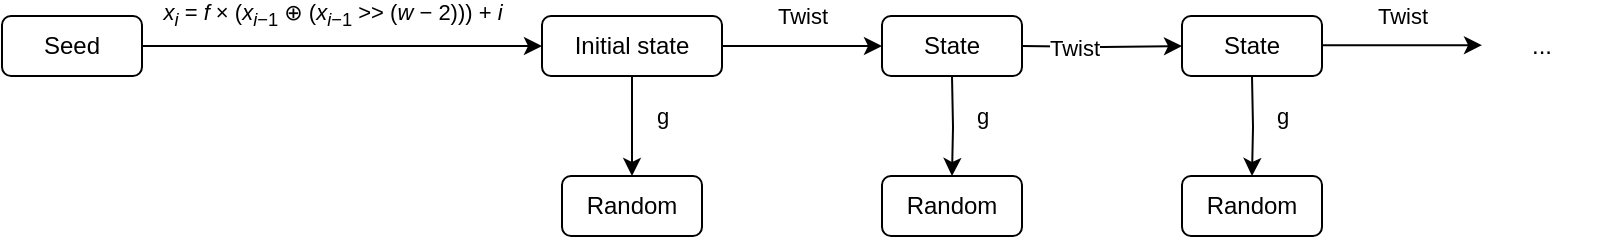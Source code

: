 <mxfile version="15.8.8" type="device"><diagram id="I102dY4Z6s-9dmaW3m6o" name="Page-1"><mxGraphModel dx="572" dy="618" grid="1" gridSize="10" guides="1" tooltips="1" connect="1" arrows="1" fold="1" page="1" pageScale="1" pageWidth="827" pageHeight="1169" math="0" shadow="0"><root><mxCell id="0"/><mxCell id="1" parent="0"/><mxCell id="ZrJBaccPNE8Er6c5VYBY-6" value="" style="edgeStyle=orthogonalEdgeStyle;rounded=0;orthogonalLoop=1;jettySize=auto;html=1;exitX=1;exitY=0.5;exitDx=0;exitDy=0;entryX=0;entryY=0.5;entryDx=0;entryDy=0;" edge="1" parent="1" source="ZrJBaccPNE8Er6c5VYBY-1" target="ZrJBaccPNE8Er6c5VYBY-3"><mxGeometry y="15" relative="1" as="geometry"><mxPoint x="310" y="445" as="sourcePoint"/><mxPoint x="390.0" y="445" as="targetPoint"/><mxPoint as="offset"/></mxGeometry></mxCell><mxCell id="ZrJBaccPNE8Er6c5VYBY-21" value="&lt;i&gt;x&lt;/i&gt;&lt;sub&gt;&lt;i&gt;i&lt;/i&gt;&lt;/sub&gt; = &lt;i&gt;f&lt;/i&gt; × (&lt;i&gt;x&lt;/i&gt;&lt;sub&gt;&lt;i&gt;i&lt;/i&gt;−1&lt;/sub&gt; ⊕ (&lt;i&gt;x&lt;/i&gt;&lt;sub&gt;&lt;i&gt;i&lt;/i&gt;−1&lt;/sub&gt; &amp;gt;&amp;gt; (&lt;i&gt;w&lt;/i&gt; − 2))) + &lt;i&gt;i&lt;/i&gt;" style="edgeLabel;html=1;align=center;verticalAlign=middle;resizable=0;points=[];" vertex="1" connectable="0" parent="ZrJBaccPNE8Er6c5VYBY-6"><mxGeometry x="0.246" relative="1" as="geometry"><mxPoint x="-30" y="-15" as="offset"/></mxGeometry></mxCell><mxCell id="ZrJBaccPNE8Er6c5VYBY-1" value="&lt;div&gt;Seed&lt;/div&gt;" style="rounded=1;whiteSpace=wrap;html=1;" vertex="1" parent="1"><mxGeometry x="100" y="430" width="70" height="30" as="geometry"/></mxCell><mxCell id="ZrJBaccPNE8Er6c5VYBY-7" value="Twist" style="edgeStyle=orthogonalEdgeStyle;rounded=0;orthogonalLoop=1;jettySize=auto;html=1;exitX=1;exitY=0.5;exitDx=0;exitDy=0;entryX=0;entryY=0.5;entryDx=0;entryDy=0;" edge="1" parent="1" source="ZrJBaccPNE8Er6c5VYBY-3" target="ZrJBaccPNE8Er6c5VYBY-4"><mxGeometry y="15" relative="1" as="geometry"><mxPoint as="offset"/></mxGeometry></mxCell><mxCell id="ZrJBaccPNE8Er6c5VYBY-15" value="g" style="edgeStyle=orthogonalEdgeStyle;rounded=0;orthogonalLoop=1;jettySize=auto;html=1;exitX=0.5;exitY=1;exitDx=0;exitDy=0;entryX=0.5;entryY=0;entryDx=0;entryDy=0;" edge="1" parent="1" source="ZrJBaccPNE8Er6c5VYBY-3" target="ZrJBaccPNE8Er6c5VYBY-14"><mxGeometry x="-0.2" y="15" relative="1" as="geometry"><mxPoint as="offset"/></mxGeometry></mxCell><mxCell id="ZrJBaccPNE8Er6c5VYBY-3" value="Initial state" style="rounded=1;whiteSpace=wrap;html=1;" vertex="1" parent="1"><mxGeometry x="370" y="430" width="90" height="30" as="geometry"/></mxCell><mxCell id="ZrJBaccPNE8Er6c5VYBY-4" value="State" style="rounded=1;whiteSpace=wrap;html=1;" vertex="1" parent="1"><mxGeometry x="540" y="430" width="70" height="30" as="geometry"/></mxCell><mxCell id="ZrJBaccPNE8Er6c5VYBY-8" value="Twist" style="edgeStyle=orthogonalEdgeStyle;rounded=0;orthogonalLoop=1;jettySize=auto;html=1;exitX=1;exitY=0.5;exitDx=0;exitDy=0;entryX=0;entryY=0.5;entryDx=0;entryDy=0;" edge="1" parent="1" target="ZrJBaccPNE8Er6c5VYBY-9"><mxGeometry y="15" relative="1" as="geometry"><mxPoint x="610.0" y="445" as="sourcePoint"/><mxPoint as="offset"/></mxGeometry></mxCell><mxCell id="ZrJBaccPNE8Er6c5VYBY-9" value="State" style="rounded=1;whiteSpace=wrap;html=1;" vertex="1" parent="1"><mxGeometry x="690" y="430" width="70" height="30" as="geometry"/></mxCell><mxCell id="ZrJBaccPNE8Er6c5VYBY-10" value="Twist" style="edgeStyle=orthogonalEdgeStyle;rounded=0;orthogonalLoop=1;jettySize=auto;html=1;exitX=1;exitY=0.5;exitDx=0;exitDy=0;entryX=0;entryY=0.5;entryDx=0;entryDy=0;" edge="1" parent="1"><mxGeometry y="15" relative="1" as="geometry"><mxPoint x="760" y="444.58" as="sourcePoint"/><mxPoint as="offset"/><mxPoint x="840" y="444.58" as="targetPoint"/></mxGeometry></mxCell><mxCell id="ZrJBaccPNE8Er6c5VYBY-11" value="..." style="text;html=1;strokeColor=none;fillColor=none;align=center;verticalAlign=middle;whiteSpace=wrap;rounded=0;" vertex="1" parent="1"><mxGeometry x="840" y="430" width="60" height="30" as="geometry"/></mxCell><mxCell id="ZrJBaccPNE8Er6c5VYBY-14" value="Random" style="rounded=1;whiteSpace=wrap;html=1;" vertex="1" parent="1"><mxGeometry x="380" y="510" width="70" height="30" as="geometry"/></mxCell><mxCell id="ZrJBaccPNE8Er6c5VYBY-16" value="g" style="edgeStyle=orthogonalEdgeStyle;rounded=0;orthogonalLoop=1;jettySize=auto;html=1;exitX=0.5;exitY=1;exitDx=0;exitDy=0;entryX=0.5;entryY=0;entryDx=0;entryDy=0;" edge="1" parent="1" target="ZrJBaccPNE8Er6c5VYBY-17"><mxGeometry x="-0.2" y="15" relative="1" as="geometry"><mxPoint x="575" y="460" as="sourcePoint"/><mxPoint as="offset"/></mxGeometry></mxCell><mxCell id="ZrJBaccPNE8Er6c5VYBY-17" value="Random" style="rounded=1;whiteSpace=wrap;html=1;" vertex="1" parent="1"><mxGeometry x="540" y="510" width="70" height="30" as="geometry"/></mxCell><mxCell id="ZrJBaccPNE8Er6c5VYBY-18" value="g" style="edgeStyle=orthogonalEdgeStyle;rounded=0;orthogonalLoop=1;jettySize=auto;html=1;exitX=0.5;exitY=1;exitDx=0;exitDy=0;entryX=0.5;entryY=0;entryDx=0;entryDy=0;" edge="1" parent="1" target="ZrJBaccPNE8Er6c5VYBY-19"><mxGeometry x="-0.2" y="15" relative="1" as="geometry"><mxPoint x="725" y="460" as="sourcePoint"/><mxPoint as="offset"/></mxGeometry></mxCell><mxCell id="ZrJBaccPNE8Er6c5VYBY-19" value="Random" style="rounded=1;whiteSpace=wrap;html=1;" vertex="1" parent="1"><mxGeometry x="690" y="510" width="70" height="30" as="geometry"/></mxCell></root></mxGraphModel></diagram></mxfile>